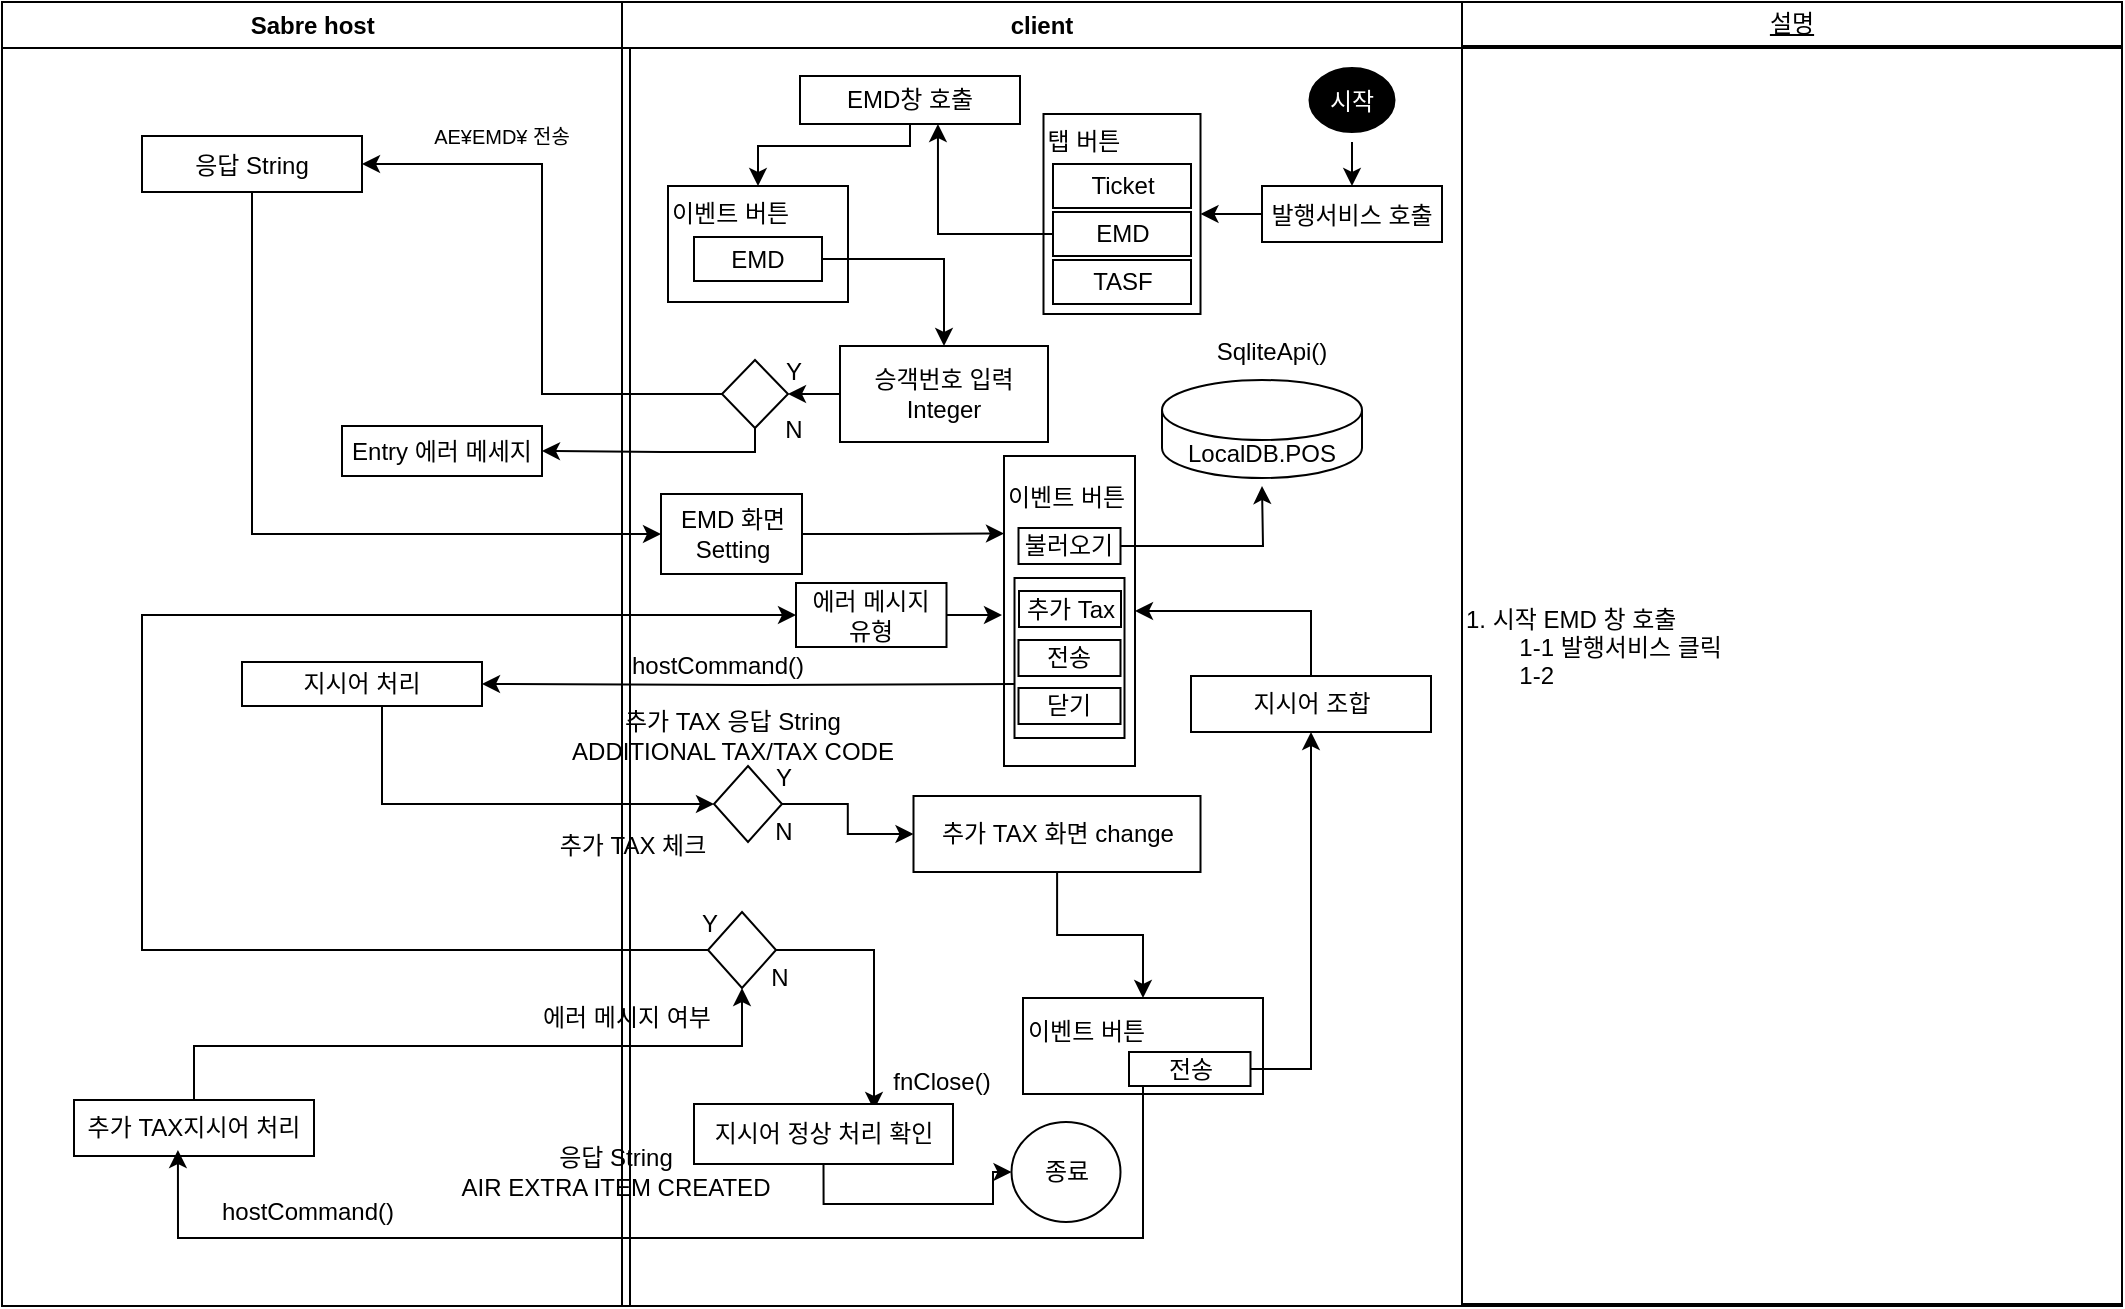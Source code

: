 <mxfile version="22.0.4" type="github">
  <diagram name="Page-1" id="e7e014a7-5840-1c2e-5031-d8a46d1fe8dd">
    <mxGraphModel dx="1434" dy="790" grid="1" gridSize="10" guides="1" tooltips="1" connect="1" arrows="1" fold="1" page="1" pageScale="1" pageWidth="1169" pageHeight="826" background="none" math="0" shadow="0">
      <root>
        <mxCell id="0" />
        <mxCell id="1" parent="0" />
        <mxCell id="2" value="Sabre host " style="swimlane;whiteSpace=wrap" parent="1" vertex="1">
          <mxGeometry x="50" y="128" width="314" height="652" as="geometry" />
        </mxCell>
        <mxCell id="7" value="응답 String" style="" parent="2" vertex="1">
          <mxGeometry x="70" y="67" width="110" height="28" as="geometry" />
        </mxCell>
        <mxCell id="6lSSJdkd9sKQMiOpRLFT-60" value="AE¥EMD¥ 전송" style="text;html=1;strokeColor=none;fillColor=none;align=center;verticalAlign=middle;whiteSpace=wrap;rounded=0;fontSize=10;" parent="2" vertex="1">
          <mxGeometry x="200" y="52" width="100" height="30" as="geometry" />
        </mxCell>
        <mxCell id="Ui-U3dEre2GQDIWSYj0z-24" value="Entry 에러 메세지" style="rounded=0;whiteSpace=wrap;html=1;" vertex="1" parent="2">
          <mxGeometry x="170" y="212" width="100" height="25" as="geometry" />
        </mxCell>
        <mxCell id="Ui-U3dEre2GQDIWSYj0z-34" value="지시어 처리" style="whiteSpace=wrap;html=1;rounded=0;" vertex="1" parent="2">
          <mxGeometry x="120" y="330" width="120" height="22" as="geometry" />
        </mxCell>
        <mxCell id="Ui-U3dEre2GQDIWSYj0z-89" value="추가 TAX지시어 처리" style="rounded=0;whiteSpace=wrap;html=1;" vertex="1" parent="2">
          <mxGeometry x="36" y="549" width="120" height="28" as="geometry" />
        </mxCell>
        <mxCell id="Ui-U3dEre2GQDIWSYj0z-91" value="hostCommand()" style="text;html=1;strokeColor=none;fillColor=none;align=center;verticalAlign=middle;whiteSpace=wrap;rounded=0;" vertex="1" parent="2">
          <mxGeometry x="86" y="591" width="134" height="28" as="geometry" />
        </mxCell>
        <mxCell id="3" value="client" style="swimlane;whiteSpace=wrap" parent="1" vertex="1">
          <mxGeometry x="360" y="128" width="420" height="652" as="geometry" />
        </mxCell>
        <mxCell id="13" value="시작" style="ellipse;shape=startState;fillColor=#000000;strokeColor=#FFFFFF;fontColor=#FFFFFF;" parent="3" vertex="1">
          <mxGeometry x="338.75" y="28" width="52.5" height="42" as="geometry" />
        </mxCell>
        <mxCell id="6lSSJdkd9sKQMiOpRLFT-57" value="" style="edgeStyle=orthogonalEdgeStyle;rounded=0;orthogonalLoop=1;jettySize=auto;html=1;" parent="3" source="15" target="6lSSJdkd9sKQMiOpRLFT-56" edge="1">
          <mxGeometry relative="1" as="geometry" />
        </mxCell>
        <mxCell id="15" value="발행서비스 호출" style="" parent="3" vertex="1">
          <mxGeometry x="320" y="92" width="90" height="28" as="geometry" />
        </mxCell>
        <mxCell id="Ui-U3dEre2GQDIWSYj0z-18" value="" style="edgeStyle=orthogonalEdgeStyle;rounded=0;orthogonalLoop=1;jettySize=auto;html=1;entryX=0.5;entryY=0;entryDx=0;entryDy=0;" edge="1" parent="3" source="6lSSJdkd9sKQMiOpRLFT-50" target="6lSSJdkd9sKQMiOpRLFT-61">
          <mxGeometry relative="1" as="geometry">
            <Array as="points">
              <mxPoint x="144" y="72" />
              <mxPoint x="68" y="72" />
            </Array>
          </mxGeometry>
        </mxCell>
        <mxCell id="6lSSJdkd9sKQMiOpRLFT-50" value="EMD창 호출" style="whiteSpace=wrap;html=1;" parent="3" vertex="1">
          <mxGeometry x="89" y="37" width="110" height="24" as="geometry" />
        </mxCell>
        <mxCell id="6lSSJdkd9sKQMiOpRLFT-56" value="탭 버튼&#xa;" style="align=left;verticalAlign=top;" parent="3" vertex="1">
          <mxGeometry x="210.75" y="56" width="78.5" height="100" as="geometry" />
        </mxCell>
        <mxCell id="6lSSJdkd9sKQMiOpRLFT-58" value="Ticket" style="rounded=0;whiteSpace=wrap;html=1;" parent="3" vertex="1">
          <mxGeometry x="215.5" y="81" width="69" height="22" as="geometry" />
        </mxCell>
        <mxCell id="6lSSJdkd9sKQMiOpRLFT-61" value="이벤트 버튼&#xa;" style="align=left;verticalAlign=top;" parent="3" vertex="1">
          <mxGeometry x="23" y="92" width="90" height="58" as="geometry" />
        </mxCell>
        <mxCell id="Ui-U3dEre2GQDIWSYj0z-20" value="" style="edgeStyle=orthogonalEdgeStyle;rounded=0;orthogonalLoop=1;jettySize=auto;html=1;" edge="1" parent="3" source="6lSSJdkd9sKQMiOpRLFT-62" target="Ui-U3dEre2GQDIWSYj0z-19">
          <mxGeometry relative="1" as="geometry" />
        </mxCell>
        <mxCell id="6lSSJdkd9sKQMiOpRLFT-62" value="EMD" style="rounded=0;whiteSpace=wrap;html=1;" parent="3" vertex="1">
          <mxGeometry x="36" y="117.5" width="64" height="22" as="geometry" />
        </mxCell>
        <mxCell id="6lSSJdkd9sKQMiOpRLFT-72" value="" style="endArrow=classic;html=1;rounded=0;exitX=0.5;exitY=1;exitDx=0;exitDy=0;" parent="3" source="13" target="15" edge="1">
          <mxGeometry width="50" height="50" relative="1" as="geometry">
            <mxPoint x="370" y="302" as="sourcePoint" />
            <mxPoint x="420" y="252" as="targetPoint" />
          </mxGeometry>
        </mxCell>
        <mxCell id="6lSSJdkd9sKQMiOpRLFT-82" value="Y" style="text;html=1;strokeColor=none;fillColor=none;align=center;verticalAlign=middle;whiteSpace=wrap;rounded=0;" parent="3" vertex="1">
          <mxGeometry x="59" y="179" width="54" height="11" as="geometry" />
        </mxCell>
        <mxCell id="6lSSJdkd9sKQMiOpRLFT-83" value="N" style="text;html=1;strokeColor=none;fillColor=none;align=center;verticalAlign=middle;whiteSpace=wrap;rounded=0;" parent="3" vertex="1">
          <mxGeometry x="76" y="212" width="20" height="3" as="geometry" />
        </mxCell>
        <mxCell id="Ui-U3dEre2GQDIWSYj0z-28" value="" style="edgeStyle=orthogonalEdgeStyle;rounded=0;orthogonalLoop=1;jettySize=auto;html=1;entryX=0;entryY=0.25;entryDx=0;entryDy=0;" edge="1" parent="3" source="6lSSJdkd9sKQMiOpRLFT-89" target="6lSSJdkd9sKQMiOpRLFT-98">
          <mxGeometry relative="1" as="geometry" />
        </mxCell>
        <mxCell id="6lSSJdkd9sKQMiOpRLFT-89" value="EMD 화면&lt;br&gt;Setting" style="rounded=0;whiteSpace=wrap;html=1;" parent="3" vertex="1">
          <mxGeometry x="19.5" y="246" width="70.5" height="40" as="geometry" />
        </mxCell>
        <mxCell id="6lSSJdkd9sKQMiOpRLFT-98" value="이벤트 버튼&lt;br&gt;&lt;br&gt;&lt;br&gt;&lt;br&gt;&lt;br&gt;&lt;br&gt;&lt;br&gt;&lt;br&gt;&lt;br&gt;" style="rounded=0;whiteSpace=wrap;html=1;align=left;" parent="3" vertex="1">
          <mxGeometry x="191" y="227" width="65.5" height="155" as="geometry" />
        </mxCell>
        <mxCell id="Ui-U3dEre2GQDIWSYj0z-30" style="edgeStyle=orthogonalEdgeStyle;rounded=0;orthogonalLoop=1;jettySize=auto;html=1;exitX=1;exitY=0.5;exitDx=0;exitDy=0;" edge="1" parent="3" source="6lSSJdkd9sKQMiOpRLFT-100">
          <mxGeometry relative="1" as="geometry">
            <mxPoint x="320" y="242" as="targetPoint" />
          </mxGeometry>
        </mxCell>
        <mxCell id="6lSSJdkd9sKQMiOpRLFT-100" value="불러오기" style="rounded=0;whiteSpace=wrap;html=1;" parent="3" vertex="1">
          <mxGeometry x="198.25" y="263" width="51" height="18" as="geometry" />
        </mxCell>
        <mxCell id="6lSSJdkd9sKQMiOpRLFT-110" value="" style="rounded=0;whiteSpace=wrap;html=1;" parent="3" vertex="1">
          <mxGeometry x="196.25" y="288" width="55" height="80" as="geometry" />
        </mxCell>
        <mxCell id="6lSSJdkd9sKQMiOpRLFT-101" value="추가 Tax" style="rounded=0;whiteSpace=wrap;html=1;" parent="3" vertex="1">
          <mxGeometry x="198.5" y="294.5" width="51" height="18" as="geometry" />
        </mxCell>
        <mxCell id="6lSSJdkd9sKQMiOpRLFT-104" value="전송" style="rounded=0;whiteSpace=wrap;html=1;" parent="3" vertex="1">
          <mxGeometry x="198.25" y="319" width="51" height="18" as="geometry" />
        </mxCell>
        <mxCell id="6lSSJdkd9sKQMiOpRLFT-105" value="닫기" style="rounded=0;whiteSpace=wrap;html=1;" parent="3" vertex="1">
          <mxGeometry x="198.25" y="343" width="51" height="18" as="geometry" />
        </mxCell>
        <mxCell id="Ui-U3dEre2GQDIWSYj0z-17" value="" style="edgeStyle=orthogonalEdgeStyle;rounded=0;orthogonalLoop=1;jettySize=auto;html=1;entryX=0.627;entryY=1;entryDx=0;entryDy=0;entryPerimeter=0;" edge="1" parent="3" source="Ui-U3dEre2GQDIWSYj0z-15" target="6lSSJdkd9sKQMiOpRLFT-50">
          <mxGeometry relative="1" as="geometry" />
        </mxCell>
        <mxCell id="Ui-U3dEre2GQDIWSYj0z-15" value="EMD" style="rounded=0;whiteSpace=wrap;html=1;" vertex="1" parent="3">
          <mxGeometry x="215.5" y="105" width="69" height="22" as="geometry" />
        </mxCell>
        <mxCell id="Ui-U3dEre2GQDIWSYj0z-16" value="TASF" style="rounded=0;whiteSpace=wrap;html=1;" vertex="1" parent="3">
          <mxGeometry x="215.5" y="129" width="69" height="22" as="geometry" />
        </mxCell>
        <mxCell id="Ui-U3dEre2GQDIWSYj0z-22" value="" style="edgeStyle=orthogonalEdgeStyle;rounded=0;orthogonalLoop=1;jettySize=auto;html=1;" edge="1" parent="3" source="Ui-U3dEre2GQDIWSYj0z-19" target="Ui-U3dEre2GQDIWSYj0z-21">
          <mxGeometry relative="1" as="geometry" />
        </mxCell>
        <mxCell id="Ui-U3dEre2GQDIWSYj0z-19" value="승객번호 입력&lt;br&gt;Integer" style="rounded=0;whiteSpace=wrap;html=1;" vertex="1" parent="3">
          <mxGeometry x="109" y="172" width="104" height="48" as="geometry" />
        </mxCell>
        <mxCell id="Ui-U3dEre2GQDIWSYj0z-21" value="" style="rhombus;whiteSpace=wrap;html=1;rounded=0;" vertex="1" parent="3">
          <mxGeometry x="50" y="179" width="33" height="34" as="geometry" />
        </mxCell>
        <mxCell id="Ui-U3dEre2GQDIWSYj0z-29" value="LocalDB.POS" style="shape=cylinder3;whiteSpace=wrap;html=1;boundedLbl=1;backgroundOutline=1;size=15;" vertex="1" parent="3">
          <mxGeometry x="270" y="189" width="100" height="49" as="geometry" />
        </mxCell>
        <mxCell id="Ui-U3dEre2GQDIWSYj0z-31" value="SqliteApi()" style="text;html=1;strokeColor=none;fillColor=none;align=center;verticalAlign=middle;whiteSpace=wrap;rounded=0;" vertex="1" parent="3">
          <mxGeometry x="284.5" y="160" width="80" height="30" as="geometry" />
        </mxCell>
        <mxCell id="Ui-U3dEre2GQDIWSYj0z-36" value="hostCommand()" style="text;html=1;strokeColor=none;fillColor=none;align=center;verticalAlign=middle;whiteSpace=wrap;rounded=0;" vertex="1" parent="3">
          <mxGeometry x="-19" y="318" width="134" height="28" as="geometry" />
        </mxCell>
        <mxCell id="Ui-U3dEre2GQDIWSYj0z-82" value="" style="edgeStyle=orthogonalEdgeStyle;rounded=0;orthogonalLoop=1;jettySize=auto;html=1;" edge="1" parent="3" source="Ui-U3dEre2GQDIWSYj0z-37" target="Ui-U3dEre2GQDIWSYj0z-81">
          <mxGeometry relative="1" as="geometry" />
        </mxCell>
        <mxCell id="Ui-U3dEre2GQDIWSYj0z-37" value="" style="rhombus;whiteSpace=wrap;html=1;rounded=0;" vertex="1" parent="3">
          <mxGeometry x="46" y="382" width="34" height="38" as="geometry" />
        </mxCell>
        <mxCell id="Ui-U3dEre2GQDIWSYj0z-72" value="Y" style="text;html=1;strokeColor=none;fillColor=none;align=center;verticalAlign=middle;whiteSpace=wrap;rounded=0;" vertex="1" parent="3">
          <mxGeometry x="54" y="382" width="54" height="11" as="geometry" />
        </mxCell>
        <mxCell id="Ui-U3dEre2GQDIWSYj0z-73" value="N" style="text;html=1;strokeColor=none;fillColor=none;align=center;verticalAlign=middle;whiteSpace=wrap;rounded=0;" vertex="1" parent="3">
          <mxGeometry x="71" y="413" width="20" height="3" as="geometry" />
        </mxCell>
        <mxCell id="Ui-U3dEre2GQDIWSYj0z-75" value="추가 TAX 응답 String&lt;br&gt;ADDITIONAL TAX/TAX CODE" style="text;html=1;strokeColor=none;fillColor=none;align=center;verticalAlign=middle;whiteSpace=wrap;rounded=0;" vertex="1" parent="3">
          <mxGeometry x="-37.5" y="337" width="184.5" height="60" as="geometry" />
        </mxCell>
        <mxCell id="Ui-U3dEre2GQDIWSYj0z-76" value="추가 TAX 체크" style="text;html=1;strokeColor=none;fillColor=none;align=center;verticalAlign=middle;whiteSpace=wrap;rounded=0;" vertex="1" parent="3">
          <mxGeometry x="-72" y="413" width="155" height="18" as="geometry" />
        </mxCell>
        <mxCell id="Ui-U3dEre2GQDIWSYj0z-84" value="" style="edgeStyle=orthogonalEdgeStyle;rounded=0;orthogonalLoop=1;jettySize=auto;html=1;" edge="1" parent="3" source="Ui-U3dEre2GQDIWSYj0z-81" target="Ui-U3dEre2GQDIWSYj0z-83">
          <mxGeometry relative="1" as="geometry" />
        </mxCell>
        <mxCell id="Ui-U3dEre2GQDIWSYj0z-81" value="추가 TAX 화면 change" style="rounded=0;whiteSpace=wrap;html=1;" vertex="1" parent="3">
          <mxGeometry x="145.75" y="397" width="143.5" height="38" as="geometry" />
        </mxCell>
        <mxCell id="Ui-U3dEre2GQDIWSYj0z-83" value="이벤트 버튼&lt;br&gt;&amp;nbsp;&amp;nbsp;" style="whiteSpace=wrap;html=1;rounded=0;align=left;" vertex="1" parent="3">
          <mxGeometry x="200.5" y="498" width="120" height="48" as="geometry" />
        </mxCell>
        <mxCell id="Ui-U3dEre2GQDIWSYj0z-87" style="edgeStyle=orthogonalEdgeStyle;rounded=0;orthogonalLoop=1;jettySize=auto;html=1;exitX=1;exitY=0.5;exitDx=0;exitDy=0;entryX=0.5;entryY=1;entryDx=0;entryDy=0;" edge="1" parent="3" source="Ui-U3dEre2GQDIWSYj0z-85" target="Ui-U3dEre2GQDIWSYj0z-86">
          <mxGeometry relative="1" as="geometry" />
        </mxCell>
        <mxCell id="Ui-U3dEre2GQDIWSYj0z-85" value="전송" style="rounded=0;whiteSpace=wrap;html=1;" vertex="1" parent="3">
          <mxGeometry x="253.5" y="525" width="60.75" height="17" as="geometry" />
        </mxCell>
        <mxCell id="Ui-U3dEre2GQDIWSYj0z-88" style="edgeStyle=orthogonalEdgeStyle;rounded=0;orthogonalLoop=1;jettySize=auto;html=1;exitX=0.5;exitY=0;exitDx=0;exitDy=0;" edge="1" parent="3" source="Ui-U3dEre2GQDIWSYj0z-86" target="6lSSJdkd9sKQMiOpRLFT-98">
          <mxGeometry relative="1" as="geometry" />
        </mxCell>
        <mxCell id="Ui-U3dEre2GQDIWSYj0z-86" value="지시어 조합" style="rounded=0;whiteSpace=wrap;html=1;" vertex="1" parent="3">
          <mxGeometry x="284.5" y="337" width="120" height="28" as="geometry" />
        </mxCell>
        <mxCell id="Ui-U3dEre2GQDIWSYj0z-101" value="" style="edgeStyle=orthogonalEdgeStyle;rounded=0;orthogonalLoop=1;jettySize=auto;html=1;entryX=0.695;entryY=0.1;entryDx=0;entryDy=0;entryPerimeter=0;exitX=1;exitY=0.5;exitDx=0;exitDy=0;" edge="1" parent="3" source="Ui-U3dEre2GQDIWSYj0z-93" target="Ui-U3dEre2GQDIWSYj0z-99">
          <mxGeometry relative="1" as="geometry" />
        </mxCell>
        <mxCell id="Ui-U3dEre2GQDIWSYj0z-109" style="edgeStyle=orthogonalEdgeStyle;rounded=0;orthogonalLoop=1;jettySize=auto;html=1;exitX=0;exitY=0.5;exitDx=0;exitDy=0;entryX=0;entryY=0.5;entryDx=0;entryDy=0;" edge="1" parent="3" source="Ui-U3dEre2GQDIWSYj0z-93" target="Ui-U3dEre2GQDIWSYj0z-107">
          <mxGeometry relative="1" as="geometry">
            <mxPoint x="-220" y="302" as="targetPoint" />
            <Array as="points">
              <mxPoint x="-240" y="474" />
              <mxPoint x="-240" y="307" />
            </Array>
          </mxGeometry>
        </mxCell>
        <mxCell id="Ui-U3dEre2GQDIWSYj0z-93" value="" style="rhombus;whiteSpace=wrap;html=1;rounded=0;" vertex="1" parent="3">
          <mxGeometry x="43" y="455" width="34" height="38" as="geometry" />
        </mxCell>
        <mxCell id="Ui-U3dEre2GQDIWSYj0z-94" value="에러 메시지 여부" style="text;html=1;strokeColor=none;fillColor=none;align=center;verticalAlign=middle;whiteSpace=wrap;rounded=0;" vertex="1" parent="3">
          <mxGeometry x="-75" y="499" width="155" height="18" as="geometry" />
        </mxCell>
        <mxCell id="Ui-U3dEre2GQDIWSYj0z-95" value="Y" style="text;html=1;strokeColor=none;fillColor=none;align=center;verticalAlign=middle;whiteSpace=wrap;rounded=0;" vertex="1" parent="3">
          <mxGeometry x="17" y="455" width="54" height="11" as="geometry" />
        </mxCell>
        <mxCell id="Ui-U3dEre2GQDIWSYj0z-96" value="N" style="text;html=1;strokeColor=none;fillColor=none;align=center;verticalAlign=middle;whiteSpace=wrap;rounded=0;" vertex="1" parent="3">
          <mxGeometry x="69" y="486" width="20" height="3" as="geometry" />
        </mxCell>
        <mxCell id="Ui-U3dEre2GQDIWSYj0z-106" style="edgeStyle=orthogonalEdgeStyle;rounded=0;orthogonalLoop=1;jettySize=auto;html=1;exitX=0.5;exitY=1;exitDx=0;exitDy=0;entryX=0;entryY=0.5;entryDx=0;entryDy=0;" edge="1" parent="3" source="Ui-U3dEre2GQDIWSYj0z-99" target="Ui-U3dEre2GQDIWSYj0z-104">
          <mxGeometry relative="1" as="geometry" />
        </mxCell>
        <mxCell id="Ui-U3dEre2GQDIWSYj0z-99" value="지시어 정상 처리 확인" style="rounded=0;whiteSpace=wrap;html=1;" vertex="1" parent="3">
          <mxGeometry x="36" y="551" width="129.5" height="30" as="geometry" />
        </mxCell>
        <mxCell id="Ui-U3dEre2GQDIWSYj0z-102" value="fnClose()" style="text;html=1;strokeColor=none;fillColor=none;align=center;verticalAlign=middle;whiteSpace=wrap;rounded=0;" vertex="1" parent="3">
          <mxGeometry x="130" y="525" width="60" height="30" as="geometry" />
        </mxCell>
        <mxCell id="Ui-U3dEre2GQDIWSYj0z-103" value="응답 String&lt;br&gt;AIR EXTRA ITEM CREATED" style="text;html=1;strokeColor=none;fillColor=none;align=center;verticalAlign=middle;whiteSpace=wrap;rounded=0;" vertex="1" parent="3">
          <mxGeometry x="-87.5" y="546" width="167.5" height="78" as="geometry" />
        </mxCell>
        <mxCell id="Ui-U3dEre2GQDIWSYj0z-104" value="종료" style="ellipse;whiteSpace=wrap;html=1;" vertex="1" parent="3">
          <mxGeometry x="194.75" y="560" width="54.5" height="50" as="geometry" />
        </mxCell>
        <mxCell id="Ui-U3dEre2GQDIWSYj0z-113" style="edgeStyle=orthogonalEdgeStyle;rounded=0;orthogonalLoop=1;jettySize=auto;html=1;exitX=1;exitY=0.5;exitDx=0;exitDy=0;" edge="1" parent="3" source="Ui-U3dEre2GQDIWSYj0z-107">
          <mxGeometry relative="1" as="geometry">
            <mxPoint x="190" y="307" as="targetPoint" />
          </mxGeometry>
        </mxCell>
        <mxCell id="Ui-U3dEre2GQDIWSYj0z-107" value="에러 메시지&lt;br&gt;유형" style="rounded=0;whiteSpace=wrap;html=1;" vertex="1" parent="3">
          <mxGeometry x="87" y="290.5" width="75.25" height="32" as="geometry" />
        </mxCell>
        <mxCell id="6lSSJdkd9sKQMiOpRLFT-41" value="설명" style="swimlane;whiteSpace=wrap;fontStyle=4;startSize=22;" parent="1" vertex="1">
          <mxGeometry x="780" y="128" width="330" height="652" as="geometry" />
        </mxCell>
        <mxCell id="6lSSJdkd9sKQMiOpRLFT-48" value="1. 시작 EMD 창 호출&lt;br&gt;&lt;span style=&quot;white-space: pre;&quot;&gt;&#x9;&lt;/span&gt;1-1 발행서비스 클릭&lt;br&gt;&lt;span style=&quot;white-space: pre;&quot;&gt;&#x9;&lt;/span&gt;1-2&amp;nbsp;&lt;br&gt;&lt;span style=&quot;white-space: pre;&quot;&gt;&#x9;&lt;/span&gt;&lt;br&gt;&lt;span style=&quot;white-space: pre;&quot;&gt;&#x9;&lt;/span&gt;&lt;span style=&quot;white-space: pre;&quot;&gt;&#x9;&lt;/span&gt;&amp;nbsp;" style="whiteSpace=wrap;html=1;align=left;" parent="6lSSJdkd9sKQMiOpRLFT-41" vertex="1">
          <mxGeometry y="23" width="330" height="628" as="geometry" />
        </mxCell>
        <mxCell id="6lSSJdkd9sKQMiOpRLFT-80" value="" style="endArrow=classic;html=1;rounded=0;exitX=0.5;exitY=1;exitDx=0;exitDy=0;entryX=0;entryY=0.5;entryDx=0;entryDy=0;" parent="1" source="7" target="6lSSJdkd9sKQMiOpRLFT-89" edge="1">
          <mxGeometry width="50" height="50" relative="1" as="geometry">
            <mxPoint x="730" y="430" as="sourcePoint" />
            <mxPoint x="780" y="380" as="targetPoint" />
            <Array as="points">
              <mxPoint x="175" y="394" />
            </Array>
          </mxGeometry>
        </mxCell>
        <mxCell id="Ui-U3dEre2GQDIWSYj0z-23" value="" style="edgeStyle=orthogonalEdgeStyle;rounded=0;orthogonalLoop=1;jettySize=auto;html=1;entryX=1;entryY=0.5;entryDx=0;entryDy=0;" edge="1" parent="1" source="Ui-U3dEre2GQDIWSYj0z-21" target="7">
          <mxGeometry relative="1" as="geometry" />
        </mxCell>
        <mxCell id="Ui-U3dEre2GQDIWSYj0z-27" style="edgeStyle=orthogonalEdgeStyle;rounded=0;orthogonalLoop=1;jettySize=auto;html=1;exitX=0.5;exitY=1;exitDx=0;exitDy=0;entryX=1;entryY=0.5;entryDx=0;entryDy=0;" edge="1" parent="1" source="Ui-U3dEre2GQDIWSYj0z-21" target="Ui-U3dEre2GQDIWSYj0z-24">
          <mxGeometry relative="1" as="geometry">
            <Array as="points">
              <mxPoint x="427" y="353" />
              <mxPoint x="380" y="353" />
            </Array>
          </mxGeometry>
        </mxCell>
        <mxCell id="Ui-U3dEre2GQDIWSYj0z-35" value="" style="edgeStyle=orthogonalEdgeStyle;rounded=0;orthogonalLoop=1;jettySize=auto;html=1;" edge="1" parent="1" target="Ui-U3dEre2GQDIWSYj0z-34">
          <mxGeometry relative="1" as="geometry">
            <mxPoint x="556.25" y="469" as="sourcePoint" />
          </mxGeometry>
        </mxCell>
        <mxCell id="Ui-U3dEre2GQDIWSYj0z-38" value="" style="edgeStyle=orthogonalEdgeStyle;rounded=0;orthogonalLoop=1;jettySize=auto;html=1;" edge="1" parent="1" source="Ui-U3dEre2GQDIWSYj0z-34" target="Ui-U3dEre2GQDIWSYj0z-37">
          <mxGeometry relative="1" as="geometry">
            <Array as="points">
              <mxPoint x="240" y="529" />
            </Array>
          </mxGeometry>
        </mxCell>
        <mxCell id="Ui-U3dEre2GQDIWSYj0z-90" style="edgeStyle=orthogonalEdgeStyle;rounded=0;orthogonalLoop=1;jettySize=auto;html=1;exitX=0.5;exitY=1;exitDx=0;exitDy=0;entryX=0.433;entryY=1.036;entryDx=0;entryDy=0;entryPerimeter=0;" edge="1" parent="1">
          <mxGeometry relative="1" as="geometry">
            <mxPoint x="620.5" y="670" as="sourcePoint" />
            <mxPoint x="137.96" y="702.008" as="targetPoint" />
            <Array as="points">
              <mxPoint x="621" y="746" />
              <mxPoint x="138" y="746" />
            </Array>
          </mxGeometry>
        </mxCell>
        <mxCell id="Ui-U3dEre2GQDIWSYj0z-97" style="edgeStyle=orthogonalEdgeStyle;rounded=0;orthogonalLoop=1;jettySize=auto;html=1;exitX=0.5;exitY=0;exitDx=0;exitDy=0;" edge="1" parent="1" source="Ui-U3dEre2GQDIWSYj0z-89" target="Ui-U3dEre2GQDIWSYj0z-93">
          <mxGeometry relative="1" as="geometry">
            <Array as="points">
              <mxPoint x="146" y="650" />
              <mxPoint x="420" y="650" />
            </Array>
          </mxGeometry>
        </mxCell>
      </root>
    </mxGraphModel>
  </diagram>
</mxfile>
